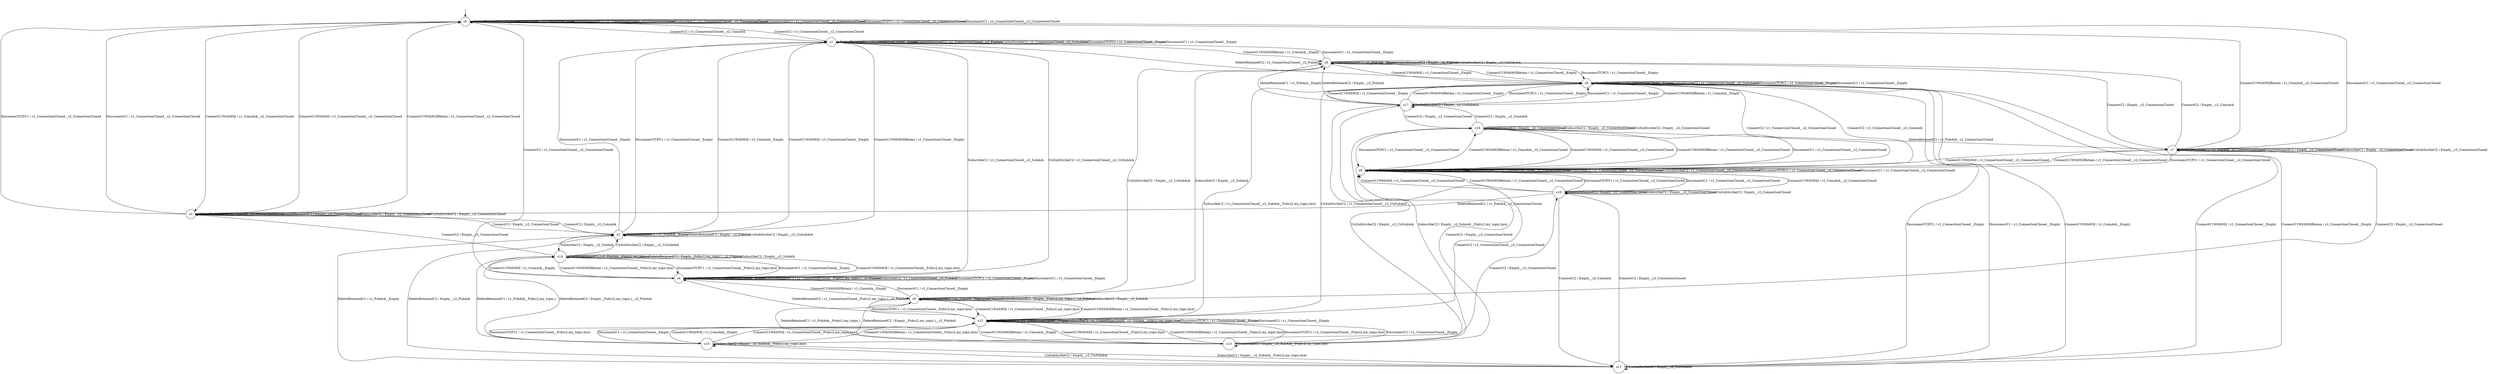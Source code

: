 digraph g {
__start0 [label="" shape="none"];

	s0 [shape="circle" label="s0"];
	s1 [shape="circle" label="s1"];
	s2 [shape="circle" label="s2"];
	s3 [shape="circle" label="s3"];
	s4 [shape="circle" label="s4"];
	s5 [shape="circle" label="s5"];
	s6 [shape="circle" label="s6"];
	s7 [shape="circle" label="s7"];
	s8 [shape="circle" label="s8"];
	s9 [shape="circle" label="s9"];
	s10 [shape="circle" label="s10"];
	s11 [shape="circle" label="s11"];
	s12 [shape="circle" label="s12"];
	s13 [shape="circle" label="s13"];
	s14 [shape="circle" label="s14"];
	s15 [shape="circle" label="s15"];
	s16 [shape="circle" label="s16"];
	s17 [shape="circle" label="s17"];
	s0 -> s1 [label="ConnectC2 / c1_ConnectionClosed__c2_ConnAck"];
	s0 -> s3 [label="ConnectC1WithWill / c1_ConnAck__c2_ConnectionClosed"];
	s0 -> s7 [label="ConnectC1WithWillRetain / c1_ConnAck__c2_ConnectionClosed"];
	s0 -> s0 [label="DeleteRetainedC1 / c1_ConnectionClosed__c2_ConnectionClosed"];
	s0 -> s0 [label="DeleteRetainedC2 / c1_ConnectionClosed__c2_ConnectionClosed"];
	s0 -> s0 [label="SubscribeC2 / c1_ConnectionClosed__c2_ConnectionClosed"];
	s0 -> s0 [label="UnSubScribeC2 / c1_ConnectionClosed__c2_ConnectionClosed"];
	s0 -> s0 [label="DisconnectTCPC1 / c1_ConnectionClosed__c2_ConnectionClosed"];
	s0 -> s0 [label="DisconnectC1 / c1_ConnectionClosed__c2_ConnectionClosed"];
	s1 -> s0 [label="ConnectC2 / c1_ConnectionClosed__c2_ConnectionClosed"];
	s1 -> s2 [label="ConnectC1WithWill / c1_ConnAck__Empty"];
	s1 -> s6 [label="ConnectC1WithWillRetain / c1_ConnAck__Empty"];
	s1 -> s1 [label="DeleteRetainedC1 / c1_ConnectionClosed__Empty"];
	s1 -> s1 [label="DeleteRetainedC2 / c1_ConnectionClosed__c2_PubAck"];
	s1 -> s4 [label="SubscribeC2 / c1_ConnectionClosed__c2_SubAck"];
	s1 -> s1 [label="UnSubScribeC2 / c1_ConnectionClosed__c2_UnSubAck"];
	s1 -> s1 [label="DisconnectTCPC1 / c1_ConnectionClosed__Empty"];
	s1 -> s1 [label="DisconnectC1 / c1_ConnectionClosed__Empty"];
	s2 -> s3 [label="ConnectC2 / Empty__c2_ConnectionClosed"];
	s2 -> s1 [label="ConnectC1WithWill / c1_ConnectionClosed__Empty"];
	s2 -> s1 [label="ConnectC1WithWillRetain / c1_ConnectionClosed__Empty"];
	s2 -> s2 [label="DeleteRetainedC1 / c1_PubAck__Empty"];
	s2 -> s2 [label="DeleteRetainedC2 / Empty__c2_PubAck"];
	s2 -> s14 [label="SubscribeC2 / Empty__c2_SubAck"];
	s2 -> s2 [label="UnSubScribeC2 / Empty__c2_UnSubAck"];
	s2 -> s1 [label="DisconnectTCPC1 / c1_ConnectionClosed__Empty"];
	s2 -> s1 [label="DisconnectC1 / c1_ConnectionClosed__Empty"];
	s3 -> s2 [label="ConnectC2 / Empty__c2_ConnAck"];
	s3 -> s0 [label="ConnectC1WithWill / c1_ConnectionClosed__c2_ConnectionClosed"];
	s3 -> s0 [label="ConnectC1WithWillRetain / c1_ConnectionClosed__c2_ConnectionClosed"];
	s3 -> s3 [label="DeleteRetainedC1 / c1_PubAck__c2_ConnectionClosed"];
	s3 -> s3 [label="DeleteRetainedC2 / Empty__c2_ConnectionClosed"];
	s3 -> s3 [label="SubscribeC2 / Empty__c2_ConnectionClosed"];
	s3 -> s3 [label="UnSubScribeC2 / Empty__c2_ConnectionClosed"];
	s3 -> s0 [label="DisconnectTCPC1 / c1_ConnectionClosed__c2_ConnectionClosed"];
	s3 -> s0 [label="DisconnectC1 / c1_ConnectionClosed__c2_ConnectionClosed"];
	s4 -> s0 [label="ConnectC2 / c1_ConnectionClosed__c2_ConnectionClosed"];
	s4 -> s14 [label="ConnectC1WithWill / c1_ConnAck__Empty"];
	s4 -> s5 [label="ConnectC1WithWillRetain / c1_ConnAck__Empty"];
	s4 -> s4 [label="DeleteRetainedC1 / c1_ConnectionClosed__Empty"];
	s4 -> s4 [label="DeleteRetainedC2 / c1_ConnectionClosed__Pub(c2,my_topic,)__c2_PubAck"];
	s4 -> s4 [label="SubscribeC2 / c1_ConnectionClosed__c2_SubAck"];
	s4 -> s1 [label="UnSubScribeC2 / c1_ConnectionClosed__c2_UnSubAck"];
	s4 -> s4 [label="DisconnectTCPC1 / c1_ConnectionClosed__Empty"];
	s4 -> s4 [label="DisconnectC1 / c1_ConnectionClosed__Empty"];
	s5 -> s7 [label="ConnectC2 / Empty__c2_ConnectionClosed"];
	s5 -> s12 [label="ConnectC1WithWill / c1_ConnectionClosed__Pub(c2,my_topic,bye)"];
	s5 -> s12 [label="ConnectC1WithWillRetain / c1_ConnectionClosed__Pub(c2,my_topic,bye)"];
	s5 -> s5 [label="DeleteRetainedC1 / c1_PubAck__Pub(c2,my_topic,)"];
	s5 -> s5 [label="DeleteRetainedC2 / Empty__Pub(c2,my_topic,)__c2_PubAck"];
	s5 -> s5 [label="SubscribeC2 / Empty__c2_SubAck"];
	s5 -> s6 [label="UnSubScribeC2 / Empty__c2_UnSubAck"];
	s5 -> s12 [label="DisconnectTCPC1 / c1_ConnectionClosed__Pub(c2,my_topic,bye)"];
	s5 -> s4 [label="DisconnectC1 / c1_ConnectionClosed__Empty"];
	s6 -> s7 [label="ConnectC2 / Empty__c2_ConnectionClosed"];
	s6 -> s9 [label="ConnectC1WithWill / c1_ConnectionClosed__Empty"];
	s6 -> s9 [label="ConnectC1WithWillRetain / c1_ConnectionClosed__Empty"];
	s6 -> s6 [label="DeleteRetainedC1 / c1_PubAck__Empty"];
	s6 -> s6 [label="DeleteRetainedC2 / Empty__c2_PubAck"];
	s6 -> s5 [label="SubscribeC2 / Empty__c2_SubAck"];
	s6 -> s6 [label="UnSubScribeC2 / Empty__c2_UnSubAck"];
	s6 -> s9 [label="DisconnectTCPC1 / c1_ConnectionClosed__Empty"];
	s6 -> s1 [label="DisconnectC1 / c1_ConnectionClosed__Empty"];
	s7 -> s6 [label="ConnectC2 / Empty__c2_ConnAck"];
	s7 -> s8 [label="ConnectC1WithWill / c1_ConnectionClosed__c2_ConnectionClosed"];
	s7 -> s8 [label="ConnectC1WithWillRetain / c1_ConnectionClosed__c2_ConnectionClosed"];
	s7 -> s7 [label="DeleteRetainedC1 / c1_PubAck__c2_ConnectionClosed"];
	s7 -> s7 [label="DeleteRetainedC2 / Empty__c2_ConnectionClosed"];
	s7 -> s7 [label="SubscribeC2 / Empty__c2_ConnectionClosed"];
	s7 -> s7 [label="UnSubScribeC2 / Empty__c2_ConnectionClosed"];
	s7 -> s8 [label="DisconnectTCPC1 / c1_ConnectionClosed__c2_ConnectionClosed"];
	s7 -> s0 [label="DisconnectC1 / c1_ConnectionClosed__c2_ConnectionClosed"];
	s8 -> s9 [label="ConnectC2 / c1_ConnectionClosed__c2_ConnAck"];
	s8 -> s10 [label="ConnectC1WithWill / c1_ConnAck__c2_ConnectionClosed"];
	s8 -> s16 [label="ConnectC1WithWillRetain / c1_ConnAck__c2_ConnectionClosed"];
	s8 -> s8 [label="DeleteRetainedC1 / c1_ConnectionClosed__c2_ConnectionClosed"];
	s8 -> s8 [label="DeleteRetainedC2 / c1_ConnectionClosed__c2_ConnectionClosed"];
	s8 -> s8 [label="SubscribeC2 / c1_ConnectionClosed__c2_ConnectionClosed"];
	s8 -> s8 [label="UnSubScribeC2 / c1_ConnectionClosed__c2_ConnectionClosed"];
	s8 -> s8 [label="DisconnectTCPC1 / c1_ConnectionClosed__c2_ConnectionClosed"];
	s8 -> s8 [label="DisconnectC1 / c1_ConnectionClosed__c2_ConnectionClosed"];
	s9 -> s8 [label="ConnectC2 / c1_ConnectionClosed__c2_ConnectionClosed"];
	s9 -> s11 [label="ConnectC1WithWill / c1_ConnAck__Empty"];
	s9 -> s17 [label="ConnectC1WithWillRetain / c1_ConnAck__Empty"];
	s9 -> s9 [label="DeleteRetainedC1 / c1_ConnectionClosed__Empty"];
	s9 -> s1 [label="DeleteRetainedC2 / c1_ConnectionClosed__c2_PubAck"];
	s9 -> s12 [label="SubscribeC2 / c1_ConnectionClosed__c2_SubAck__Pub(c2,my_topic,bye)"];
	s9 -> s9 [label="UnSubScribeC2 / c1_ConnectionClosed__c2_UnSubAck"];
	s9 -> s9 [label="DisconnectTCPC1 / c1_ConnectionClosed__Empty"];
	s9 -> s9 [label="DisconnectC1 / c1_ConnectionClosed__Empty"];
	s10 -> s11 [label="ConnectC2 / Empty__c2_ConnAck"];
	s10 -> s8 [label="ConnectC1WithWill / c1_ConnectionClosed__c2_ConnectionClosed"];
	s10 -> s8 [label="ConnectC1WithWillRetain / c1_ConnectionClosed__c2_ConnectionClosed"];
	s10 -> s3 [label="DeleteRetainedC1 / c1_PubAck__c2_ConnectionClosed"];
	s10 -> s10 [label="DeleteRetainedC2 / Empty__c2_ConnectionClosed"];
	s10 -> s10 [label="SubscribeC2 / Empty__c2_ConnectionClosed"];
	s10 -> s10 [label="UnSubScribeC2 / Empty__c2_ConnectionClosed"];
	s10 -> s8 [label="DisconnectTCPC1 / c1_ConnectionClosed__c2_ConnectionClosed"];
	s10 -> s8 [label="DisconnectC1 / c1_ConnectionClosed__c2_ConnectionClosed"];
	s11 -> s10 [label="ConnectC2 / Empty__c2_ConnectionClosed"];
	s11 -> s9 [label="ConnectC1WithWill / c1_ConnectionClosed__Empty"];
	s11 -> s9 [label="ConnectC1WithWillRetain / c1_ConnectionClosed__Empty"];
	s11 -> s2 [label="DeleteRetainedC1 / c1_PubAck__Empty"];
	s11 -> s2 [label="DeleteRetainedC2 / Empty__c2_PubAck"];
	s11 -> s15 [label="SubscribeC2 / Empty__c2_SubAck__Pub(c2,my_topic,bye)"];
	s11 -> s11 [label="UnSubScribeC2 / Empty__c2_UnSubAck"];
	s11 -> s9 [label="DisconnectTCPC1 / c1_ConnectionClosed__Empty"];
	s11 -> s9 [label="DisconnectC1 / c1_ConnectionClosed__Empty"];
	s12 -> s8 [label="ConnectC2 / c1_ConnectionClosed__c2_ConnectionClosed"];
	s12 -> s15 [label="ConnectC1WithWill / c1_ConnAck__Empty"];
	s12 -> s13 [label="ConnectC1WithWillRetain / c1_ConnAck__Empty"];
	s12 -> s12 [label="DeleteRetainedC1 / c1_ConnectionClosed__Empty"];
	s12 -> s4 [label="DeleteRetainedC2 / c1_ConnectionClosed__Pub(c2,my_topic,)__c2_PubAck"];
	s12 -> s12 [label="SubscribeC2 / c1_ConnectionClosed__c2_SubAck__Pub(c2,my_topic,bye)"];
	s12 -> s9 [label="UnSubScribeC2 / c1_ConnectionClosed__c2_UnSubAck"];
	s12 -> s12 [label="DisconnectTCPC1 / c1_ConnectionClosed__Empty"];
	s12 -> s12 [label="DisconnectC1 / c1_ConnectionClosed__Empty"];
	s13 -> s16 [label="ConnectC2 / Empty__c2_ConnectionClosed"];
	s13 -> s12 [label="ConnectC1WithWill / c1_ConnectionClosed__Pub(c2,my_topic,bye)"];
	s13 -> s12 [label="ConnectC1WithWillRetain / c1_ConnectionClosed__Pub(c2,my_topic,bye)"];
	s13 -> s5 [label="DeleteRetainedC1 / c1_PubAck__Pub(c2,my_topic,)"];
	s13 -> s5 [label="DeleteRetainedC2 / Empty__Pub(c2,my_topic,)__c2_PubAck"];
	s13 -> s13 [label="SubscribeC2 / Empty__c2_SubAck__Pub(c2,my_topic,bye)"];
	s13 -> s17 [label="UnSubScribeC2 / Empty__c2_UnSubAck"];
	s13 -> s12 [label="DisconnectTCPC1 / c1_ConnectionClosed__Pub(c2,my_topic,bye)"];
	s13 -> s12 [label="DisconnectC1 / c1_ConnectionClosed__Empty"];
	s14 -> s3 [label="ConnectC2 / Empty__c2_ConnectionClosed"];
	s14 -> s4 [label="ConnectC1WithWill / c1_ConnectionClosed__Pub(c2,my_topic,bye)"];
	s14 -> s4 [label="ConnectC1WithWillRetain / c1_ConnectionClosed__Pub(c2,my_topic,bye)"];
	s14 -> s14 [label="DeleteRetainedC1 / c1_PubAck__Pub(c2,my_topic,)"];
	s14 -> s14 [label="DeleteRetainedC2 / Empty__Pub(c2,my_topic,)__c2_PubAck"];
	s14 -> s14 [label="SubscribeC2 / Empty__c2_SubAck"];
	s14 -> s2 [label="UnSubScribeC2 / Empty__c2_UnSubAck"];
	s14 -> s4 [label="DisconnectTCPC1 / c1_ConnectionClosed__Pub(c2,my_topic,bye)"];
	s14 -> s4 [label="DisconnectC1 / c1_ConnectionClosed__Empty"];
	s15 -> s10 [label="ConnectC2 / Empty__c2_ConnectionClosed"];
	s15 -> s12 [label="ConnectC1WithWill / c1_ConnectionClosed__Pub(c2,my_topic,bye)"];
	s15 -> s12 [label="ConnectC1WithWillRetain / c1_ConnectionClosed__Pub(c2,my_topic,bye)"];
	s15 -> s14 [label="DeleteRetainedC1 / c1_PubAck__Pub(c2,my_topic,)"];
	s15 -> s14 [label="DeleteRetainedC2 / Empty__Pub(c2,my_topic,)__c2_PubAck"];
	s15 -> s15 [label="SubscribeC2 / Empty__c2_SubAck__Pub(c2,my_topic,bye)"];
	s15 -> s11 [label="UnSubScribeC2 / Empty__c2_UnSubAck"];
	s15 -> s12 [label="DisconnectTCPC1 / c1_ConnectionClosed__Pub(c2,my_topic,bye)"];
	s15 -> s12 [label="DisconnectC1 / c1_ConnectionClosed__Empty"];
	s16 -> s17 [label="ConnectC2 / Empty__c2_ConnAck"];
	s16 -> s8 [label="ConnectC1WithWill / c1_ConnectionClosed__c2_ConnectionClosed"];
	s16 -> s8 [label="ConnectC1WithWillRetain / c1_ConnectionClosed__c2_ConnectionClosed"];
	s16 -> s7 [label="DeleteRetainedC1 / c1_PubAck__c2_ConnectionClosed"];
	s16 -> s16 [label="DeleteRetainedC2 / Empty__c2_ConnectionClosed"];
	s16 -> s16 [label="SubscribeC2 / Empty__c2_ConnectionClosed"];
	s16 -> s16 [label="UnSubScribeC2 / Empty__c2_ConnectionClosed"];
	s16 -> s8 [label="DisconnectTCPC1 / c1_ConnectionClosed__c2_ConnectionClosed"];
	s16 -> s8 [label="DisconnectC1 / c1_ConnectionClosed__c2_ConnectionClosed"];
	s17 -> s16 [label="ConnectC2 / Empty__c2_ConnectionClosed"];
	s17 -> s9 [label="ConnectC1WithWill / c1_ConnectionClosed__Empty"];
	s17 -> s9 [label="ConnectC1WithWillRetain / c1_ConnectionClosed__Empty"];
	s17 -> s6 [label="DeleteRetainedC1 / c1_PubAck__Empty"];
	s17 -> s6 [label="DeleteRetainedC2 / Empty__c2_PubAck"];
	s17 -> s13 [label="SubscribeC2 / Empty__c2_SubAck__Pub(c2,my_topic,bye)"];
	s17 -> s17 [label="UnSubScribeC2 / Empty__c2_UnSubAck"];
	s17 -> s9 [label="DisconnectTCPC1 / c1_ConnectionClosed__Empty"];
	s17 -> s9 [label="DisconnectC1 / c1_ConnectionClosed__Empty"];

__start0 -> s0;
}
